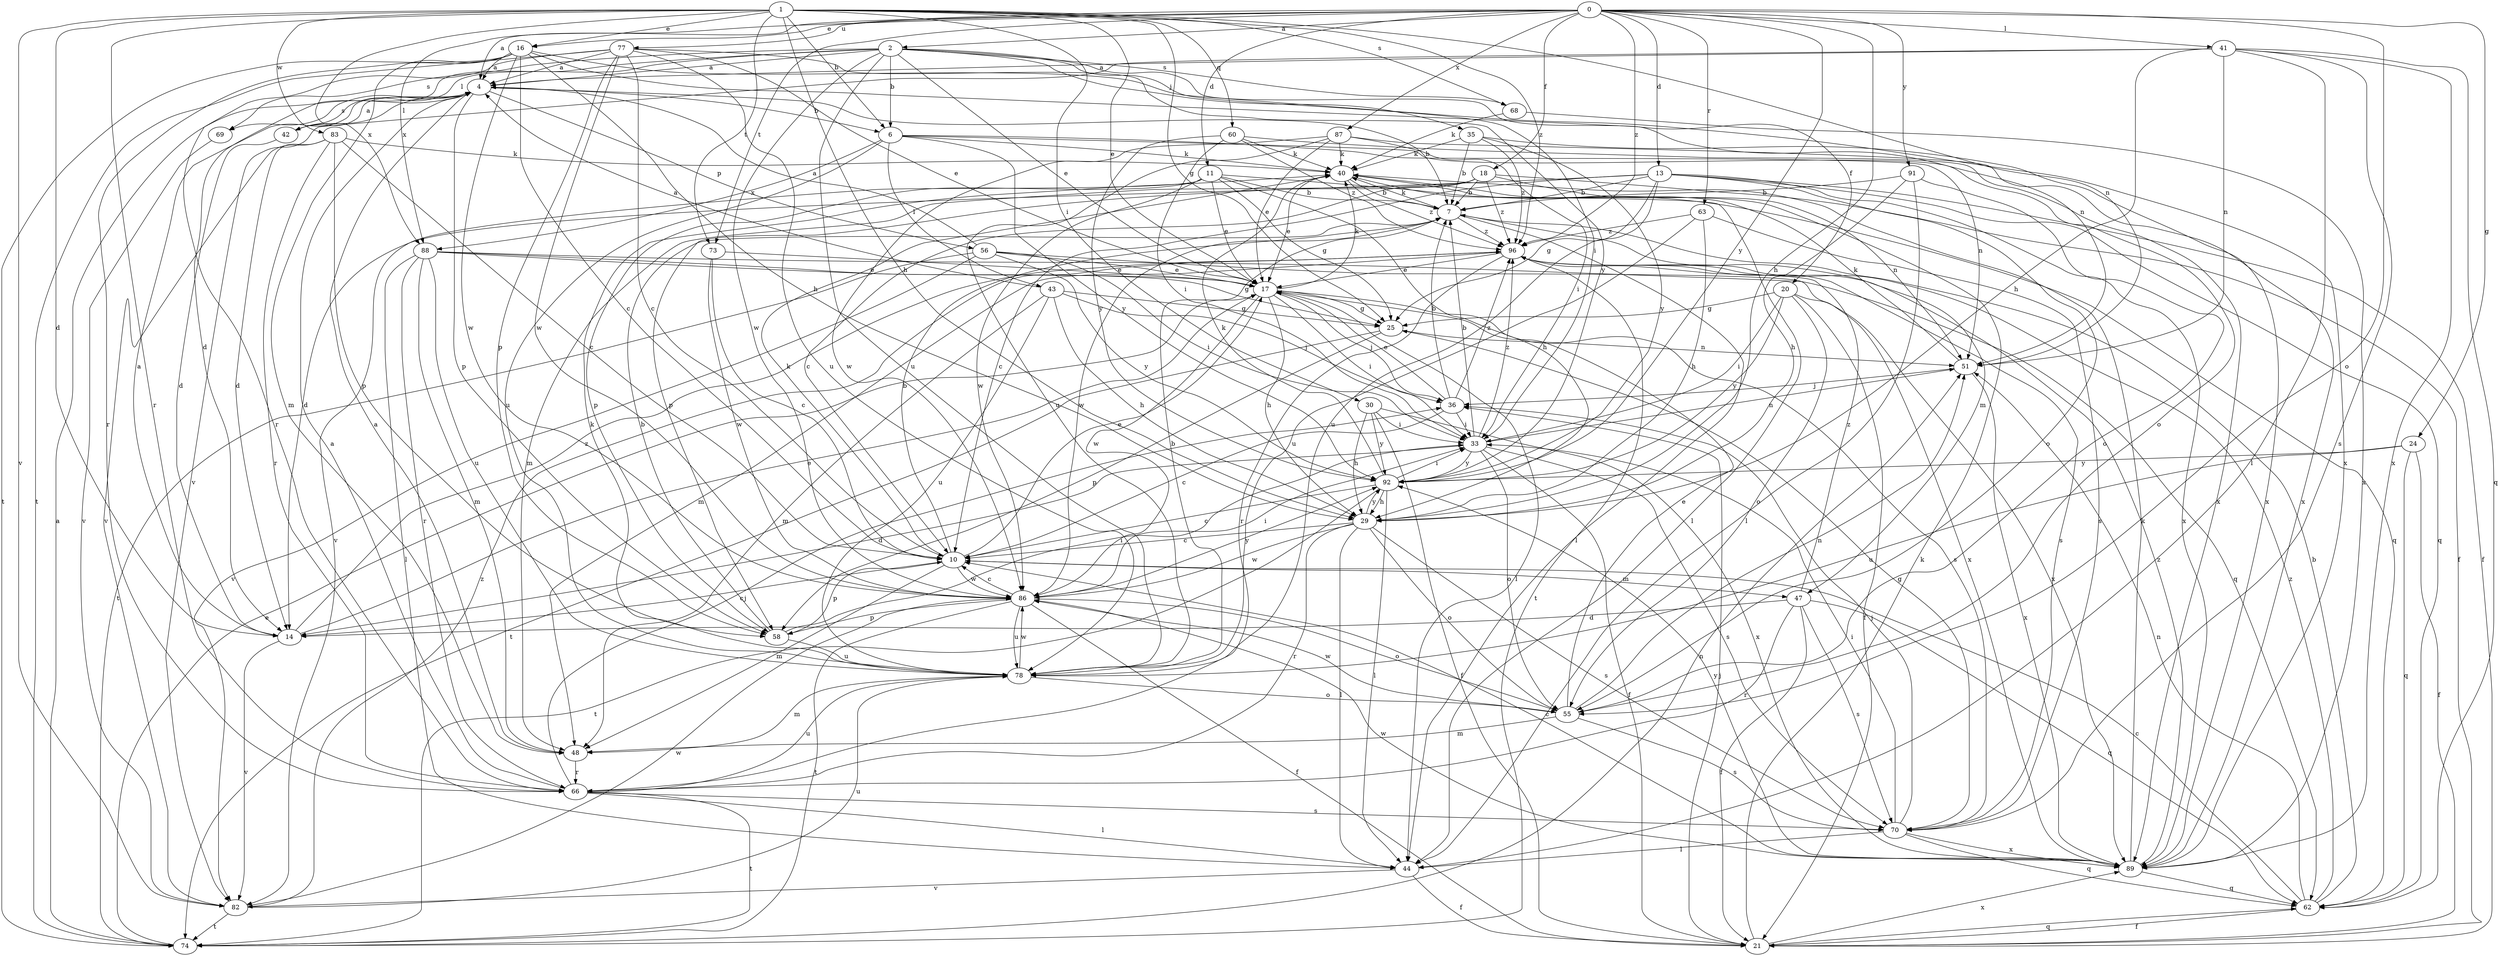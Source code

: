 strict digraph  {
0;
1;
2;
4;
6;
7;
10;
11;
13;
14;
16;
17;
18;
20;
21;
24;
25;
29;
30;
33;
35;
36;
40;
41;
42;
43;
44;
47;
48;
51;
55;
56;
58;
60;
62;
63;
66;
68;
69;
70;
73;
74;
77;
78;
82;
83;
86;
87;
88;
89;
91;
92;
96;
0 -> 2  [label=a];
0 -> 4  [label=a];
0 -> 11  [label=d];
0 -> 13  [label=d];
0 -> 16  [label=e];
0 -> 18  [label=f];
0 -> 24  [label=g];
0 -> 29  [label=h];
0 -> 41  [label=l];
0 -> 55  [label=o];
0 -> 63  [label=r];
0 -> 73  [label=t];
0 -> 77  [label=u];
0 -> 87  [label=x];
0 -> 88  [label=x];
0 -> 91  [label=y];
0 -> 92  [label=y];
0 -> 96  [label=z];
1 -> 6  [label=b];
1 -> 14  [label=d];
1 -> 16  [label=e];
1 -> 17  [label=e];
1 -> 25  [label=g];
1 -> 29  [label=h];
1 -> 30  [label=i];
1 -> 51  [label=n];
1 -> 60  [label=q];
1 -> 66  [label=r];
1 -> 68  [label=s];
1 -> 73  [label=t];
1 -> 82  [label=v];
1 -> 83  [label=w];
1 -> 88  [label=x];
1 -> 96  [label=z];
2 -> 4  [label=a];
2 -> 6  [label=b];
2 -> 14  [label=d];
2 -> 17  [label=e];
2 -> 20  [label=f];
2 -> 33  [label=i];
2 -> 35  [label=j];
2 -> 42  [label=l];
2 -> 68  [label=s];
2 -> 69  [label=s];
2 -> 78  [label=u];
2 -> 86  [label=w];
4 -> 6  [label=b];
4 -> 7  [label=b];
4 -> 42  [label=l];
4 -> 56  [label=p];
4 -> 58  [label=p];
4 -> 69  [label=s];
6 -> 40  [label=k];
6 -> 43  [label=l];
6 -> 51  [label=n];
6 -> 55  [label=o];
6 -> 78  [label=u];
6 -> 88  [label=x];
6 -> 92  [label=y];
7 -> 40  [label=k];
7 -> 44  [label=l];
7 -> 47  [label=m];
7 -> 86  [label=w];
7 -> 96  [label=z];
10 -> 7  [label=b];
10 -> 17  [label=e];
10 -> 40  [label=k];
10 -> 47  [label=m];
10 -> 48  [label=m];
10 -> 58  [label=p];
10 -> 86  [label=w];
11 -> 7  [label=b];
11 -> 17  [label=e];
11 -> 25  [label=g];
11 -> 29  [label=h];
11 -> 58  [label=p];
11 -> 62  [label=q];
11 -> 82  [label=v];
11 -> 86  [label=w];
13 -> 7  [label=b];
13 -> 10  [label=c];
13 -> 14  [label=d];
13 -> 21  [label=f];
13 -> 25  [label=g];
13 -> 55  [label=o];
13 -> 62  [label=q];
13 -> 78  [label=u];
13 -> 89  [label=x];
14 -> 4  [label=a];
14 -> 10  [label=c];
14 -> 17  [label=e];
14 -> 82  [label=v];
14 -> 96  [label=z];
16 -> 4  [label=a];
16 -> 10  [label=c];
16 -> 29  [label=h];
16 -> 48  [label=m];
16 -> 51  [label=n];
16 -> 66  [label=r];
16 -> 74  [label=t];
16 -> 86  [label=w];
16 -> 89  [label=x];
17 -> 25  [label=g];
17 -> 29  [label=h];
17 -> 33  [label=i];
17 -> 36  [label=j];
17 -> 40  [label=k];
17 -> 44  [label=l];
17 -> 70  [label=s];
17 -> 86  [label=w];
18 -> 7  [label=b];
18 -> 10  [label=c];
18 -> 21  [label=f];
18 -> 48  [label=m];
18 -> 51  [label=n];
18 -> 58  [label=p];
18 -> 96  [label=z];
20 -> 21  [label=f];
20 -> 25  [label=g];
20 -> 33  [label=i];
20 -> 55  [label=o];
20 -> 89  [label=x];
20 -> 92  [label=y];
21 -> 36  [label=j];
21 -> 40  [label=k];
21 -> 62  [label=q];
21 -> 89  [label=x];
24 -> 21  [label=f];
24 -> 62  [label=q];
24 -> 78  [label=u];
24 -> 92  [label=y];
25 -> 51  [label=n];
25 -> 58  [label=p];
25 -> 74  [label=t];
29 -> 10  [label=c];
29 -> 44  [label=l];
29 -> 55  [label=o];
29 -> 66  [label=r];
29 -> 70  [label=s];
29 -> 86  [label=w];
29 -> 92  [label=y];
30 -> 21  [label=f];
30 -> 29  [label=h];
30 -> 33  [label=i];
30 -> 89  [label=x];
30 -> 92  [label=y];
33 -> 7  [label=b];
33 -> 14  [label=d];
33 -> 21  [label=f];
33 -> 51  [label=n];
33 -> 55  [label=o];
33 -> 70  [label=s];
33 -> 92  [label=y];
33 -> 96  [label=z];
35 -> 7  [label=b];
35 -> 40  [label=k];
35 -> 89  [label=x];
35 -> 92  [label=y];
35 -> 96  [label=z];
36 -> 7  [label=b];
36 -> 10  [label=c];
36 -> 17  [label=e];
36 -> 33  [label=i];
36 -> 96  [label=z];
40 -> 7  [label=b];
40 -> 17  [label=e];
40 -> 44  [label=l];
40 -> 96  [label=z];
41 -> 4  [label=a];
41 -> 29  [label=h];
41 -> 44  [label=l];
41 -> 51  [label=n];
41 -> 62  [label=q];
41 -> 70  [label=s];
41 -> 82  [label=v];
41 -> 89  [label=x];
42 -> 4  [label=a];
42 -> 14  [label=d];
43 -> 4  [label=a];
43 -> 25  [label=g];
43 -> 29  [label=h];
43 -> 36  [label=j];
43 -> 48  [label=m];
43 -> 78  [label=u];
44 -> 21  [label=f];
44 -> 82  [label=v];
47 -> 14  [label=d];
47 -> 21  [label=f];
47 -> 62  [label=q];
47 -> 66  [label=r];
47 -> 70  [label=s];
47 -> 96  [label=z];
48 -> 4  [label=a];
48 -> 66  [label=r];
51 -> 36  [label=j];
51 -> 40  [label=k];
51 -> 89  [label=x];
55 -> 17  [label=e];
55 -> 48  [label=m];
55 -> 51  [label=n];
55 -> 70  [label=s];
55 -> 86  [label=w];
56 -> 4  [label=a];
56 -> 17  [label=e];
56 -> 33  [label=i];
56 -> 74  [label=t];
56 -> 82  [label=v];
56 -> 89  [label=x];
56 -> 92  [label=y];
58 -> 7  [label=b];
58 -> 33  [label=i];
58 -> 78  [label=u];
60 -> 33  [label=i];
60 -> 40  [label=k];
60 -> 89  [label=x];
60 -> 92  [label=y];
60 -> 96  [label=z];
62 -> 7  [label=b];
62 -> 10  [label=c];
62 -> 21  [label=f];
62 -> 51  [label=n];
62 -> 96  [label=z];
63 -> 29  [label=h];
63 -> 70  [label=s];
63 -> 78  [label=u];
63 -> 96  [label=z];
66 -> 4  [label=a];
66 -> 36  [label=j];
66 -> 44  [label=l];
66 -> 70  [label=s];
66 -> 74  [label=t];
66 -> 78  [label=u];
68 -> 40  [label=k];
68 -> 89  [label=x];
69 -> 82  [label=v];
70 -> 25  [label=g];
70 -> 33  [label=i];
70 -> 36  [label=j];
70 -> 44  [label=l];
70 -> 62  [label=q];
70 -> 89  [label=x];
73 -> 10  [label=c];
73 -> 17  [label=e];
73 -> 86  [label=w];
74 -> 4  [label=a];
74 -> 17  [label=e];
74 -> 51  [label=n];
77 -> 4  [label=a];
77 -> 10  [label=c];
77 -> 17  [label=e];
77 -> 58  [label=p];
77 -> 66  [label=r];
77 -> 74  [label=t];
77 -> 78  [label=u];
77 -> 86  [label=w];
77 -> 92  [label=y];
78 -> 7  [label=b];
78 -> 40  [label=k];
78 -> 48  [label=m];
78 -> 55  [label=o];
78 -> 86  [label=w];
82 -> 74  [label=t];
82 -> 78  [label=u];
82 -> 86  [label=w];
82 -> 96  [label=z];
83 -> 10  [label=c];
83 -> 14  [label=d];
83 -> 40  [label=k];
83 -> 58  [label=p];
83 -> 66  [label=r];
83 -> 82  [label=v];
86 -> 10  [label=c];
86 -> 21  [label=f];
86 -> 33  [label=i];
86 -> 55  [label=o];
86 -> 58  [label=p];
86 -> 74  [label=t];
86 -> 78  [label=u];
86 -> 92  [label=y];
87 -> 17  [label=e];
87 -> 33  [label=i];
87 -> 40  [label=k];
87 -> 78  [label=u];
87 -> 86  [label=w];
87 -> 89  [label=x];
88 -> 17  [label=e];
88 -> 25  [label=g];
88 -> 44  [label=l];
88 -> 48  [label=m];
88 -> 62  [label=q];
88 -> 66  [label=r];
88 -> 78  [label=u];
89 -> 10  [label=c];
89 -> 40  [label=k];
89 -> 62  [label=q];
89 -> 86  [label=w];
89 -> 92  [label=y];
89 -> 96  [label=z];
91 -> 7  [label=b];
91 -> 29  [label=h];
91 -> 44  [label=l];
91 -> 55  [label=o];
92 -> 10  [label=c];
92 -> 29  [label=h];
92 -> 33  [label=i];
92 -> 40  [label=k];
92 -> 44  [label=l];
92 -> 74  [label=t];
96 -> 17  [label=e];
96 -> 48  [label=m];
96 -> 66  [label=r];
96 -> 70  [label=s];
96 -> 74  [label=t];
}
